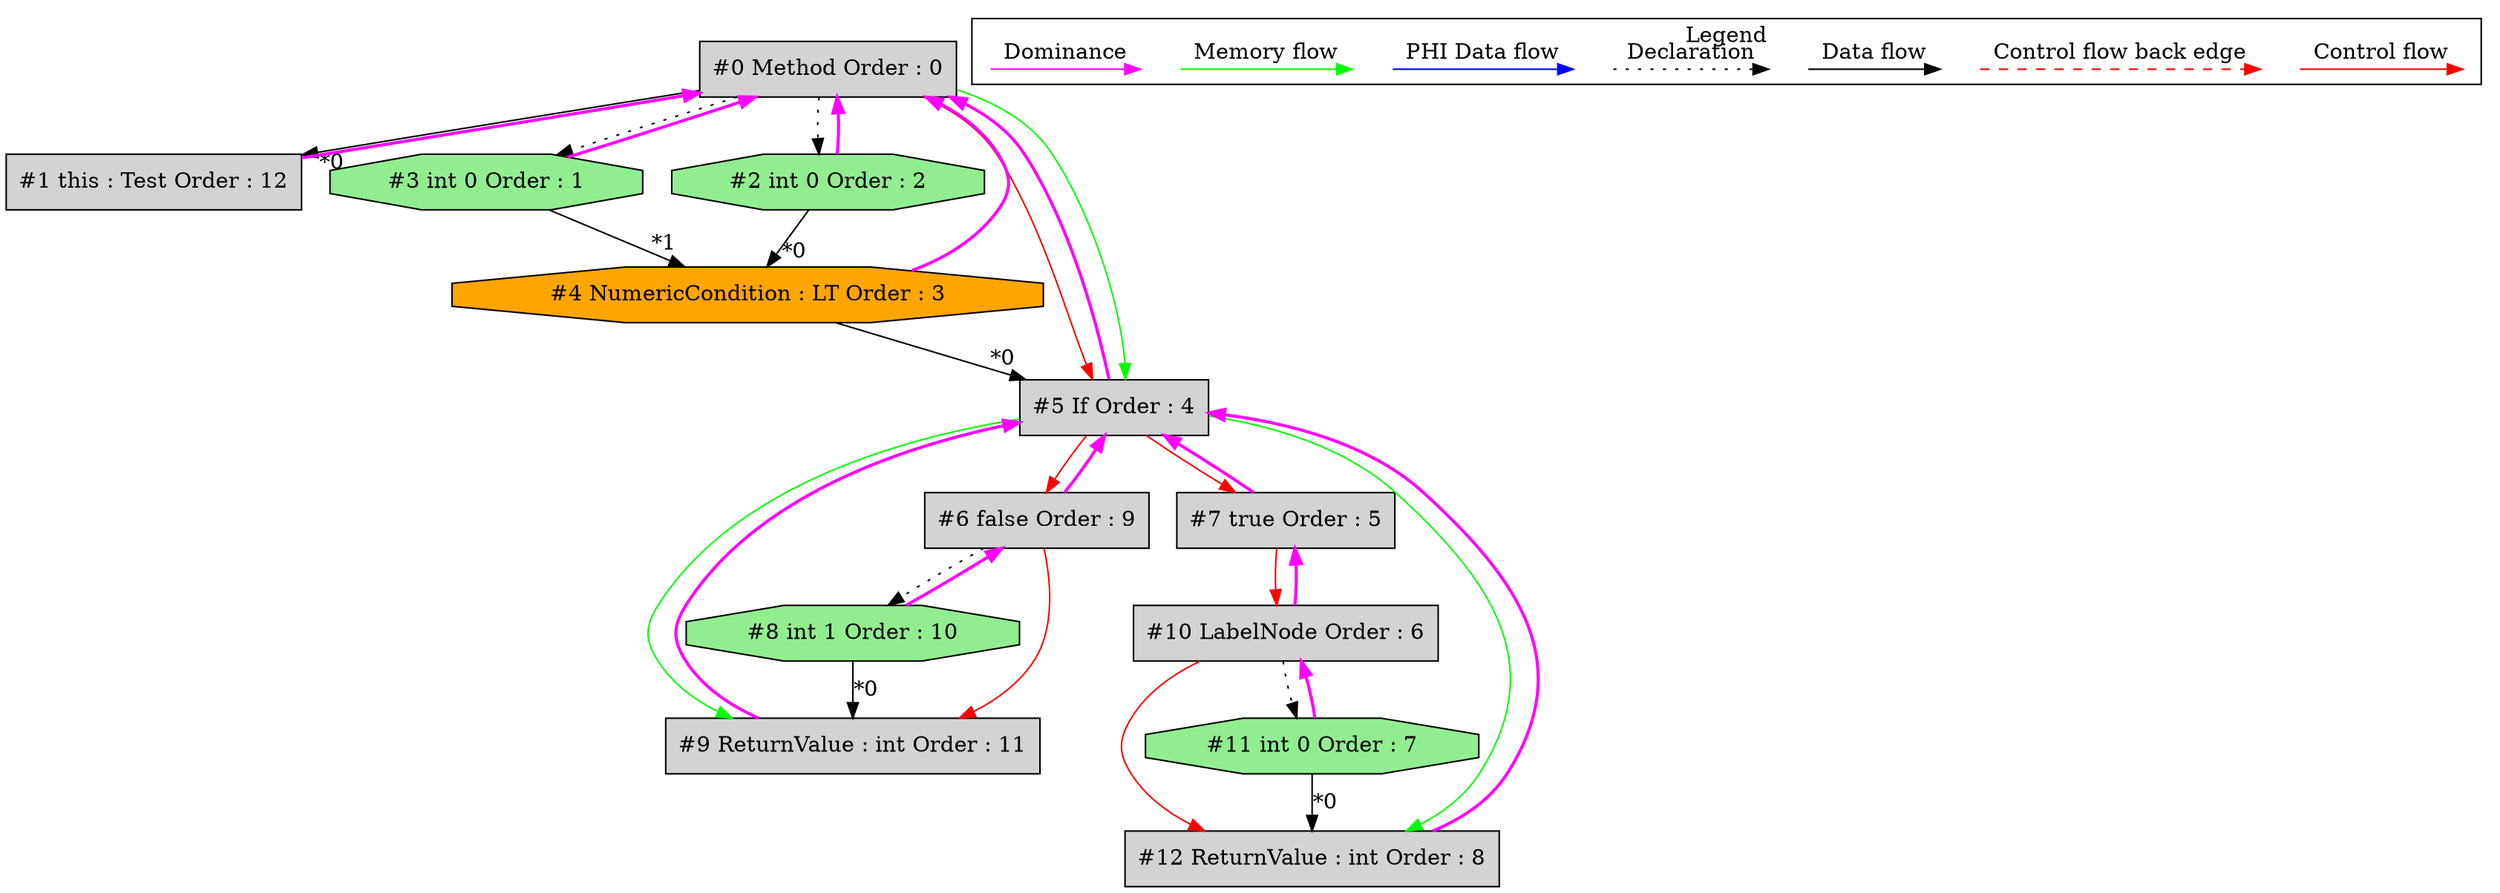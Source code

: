 digraph debugoutput {
 ordering="in";
 node0[label="#0 Method Order : 0",shape=box, fillcolor=lightgrey, style=filled];
 node1[label="#1 this : Test Order : 12",shape=box, fillcolor=lightgrey, style=filled];
 node1 -> node0[dir="forward" color="fuchsia" penwidth="2"];
 node0 -> node1[headlabel="*0", labeldistance=2];
 node2[label="#2 int 0 Order : 2",shape=octagon, fillcolor=lightgreen, style=filled];
 node2 -> node0[dir="forward" color="fuchsia" penwidth="2"];
 node0 -> node2[style=dotted];
 node3[label="#3 int 0 Order : 1",shape=octagon, fillcolor=lightgreen, style=filled];
 node3 -> node0[dir="forward" color="fuchsia" penwidth="2"];
 node0 -> node3[style=dotted];
 node4[label="#4 NumericCondition : LT Order : 3",shape=octagon, fillcolor=orange, style=filled];
 node4 -> node0[dir="forward" color="fuchsia" penwidth="2"];
 node2 -> node4[headlabel="*0", labeldistance=2];
 node3 -> node4[headlabel="*1", labeldistance=2];
 node5[label="#5 If Order : 4",shape=box, fillcolor=lightgrey, style=filled];
 node5 -> node0[dir="forward" color="fuchsia" penwidth="2"];
 node4 -> node5[headlabel="*0", labeldistance=2];
 node0 -> node5[labeldistance=2, color=red, fontcolor=red];
 node0 -> node5[labeldistance=2, color=green, constraint=false];
 node6[label="#6 false Order : 9",shape=box, fillcolor=lightgrey, style=filled];
 node6 -> node5[dir="forward" color="fuchsia" penwidth="2"];
 node5 -> node6[labeldistance=2, color=red, fontcolor=red];
 node7[label="#7 true Order : 5",shape=box, fillcolor=lightgrey, style=filled];
 node7 -> node5[dir="forward" color="fuchsia" penwidth="2"];
 node5 -> node7[labeldistance=2, color=red, fontcolor=red];
 node8[label="#8 int 1 Order : 10",shape=octagon, fillcolor=lightgreen, style=filled];
 node8 -> node6[dir="forward" color="fuchsia" penwidth="2"];
 node6 -> node8[style=dotted];
 node9[label="#9 ReturnValue : int Order : 11",shape=box, fillcolor=lightgrey, style=filled];
 node9 -> node5[dir="forward" color="fuchsia" penwidth="2"];
 node8 -> node9[headlabel="*0", labeldistance=2];
 node6 -> node9[labeldistance=2, color=red, fontcolor=red];
 node5 -> node9[labeldistance=2, color=green, constraint=false];
 node10[label="#10 LabelNode Order : 6",shape=box, fillcolor=lightgrey, style=filled];
 node10 -> node7[dir="forward" color="fuchsia" penwidth="2"];
 node7 -> node10[labeldistance=2, color=red, fontcolor=red];
 node11[label="#11 int 0 Order : 7",shape=octagon, fillcolor=lightgreen, style=filled];
 node11 -> node10[dir="forward" color="fuchsia" penwidth="2"];
 node10 -> node11[style=dotted];
 node12[label="#12 ReturnValue : int Order : 8",shape=box, fillcolor=lightgrey, style=filled];
 node12 -> node5[dir="forward" color="fuchsia" penwidth="2"];
 node11 -> node12[headlabel="*0", labeldistance=2];
 node10 -> node12[labeldistance=2, color=red, fontcolor=red];
 node5 -> node12[labeldistance=2, color=green, constraint=false];
 subgraph cluster_000 {
  label = "Legend";
  node [shape=point]
  {
   rank=same;
   c0 [style = invis];
   c1 [style = invis];
   c2 [style = invis];
   c3 [style = invis];
   d0 [style = invis];
   d1 [style = invis];
   d2 [style = invis];
   d3 [style = invis];
   d4 [style = invis];
   d5 [style = invis];
   d6 [style = invis];
   d7 [style = invis];
   d8 [style = invis];
   d9 [style = invis];
  }
  c0 -> c1 [label="Control flow", style=solid, color=red]
  c2 -> c3 [label="Control flow back edge", style=dashed, color=red]
  d0 -> d1 [label="Data flow"]
  d2 -> d3 [label="Declaration", style=dotted]
  d4 -> d5 [label="PHI Data flow", color=blue]
  d6 -> d7 [label="Memory flow", color=green]
  d8 -> d9 [label="Dominance", color=fuchsia, style=solid]
 }

}
